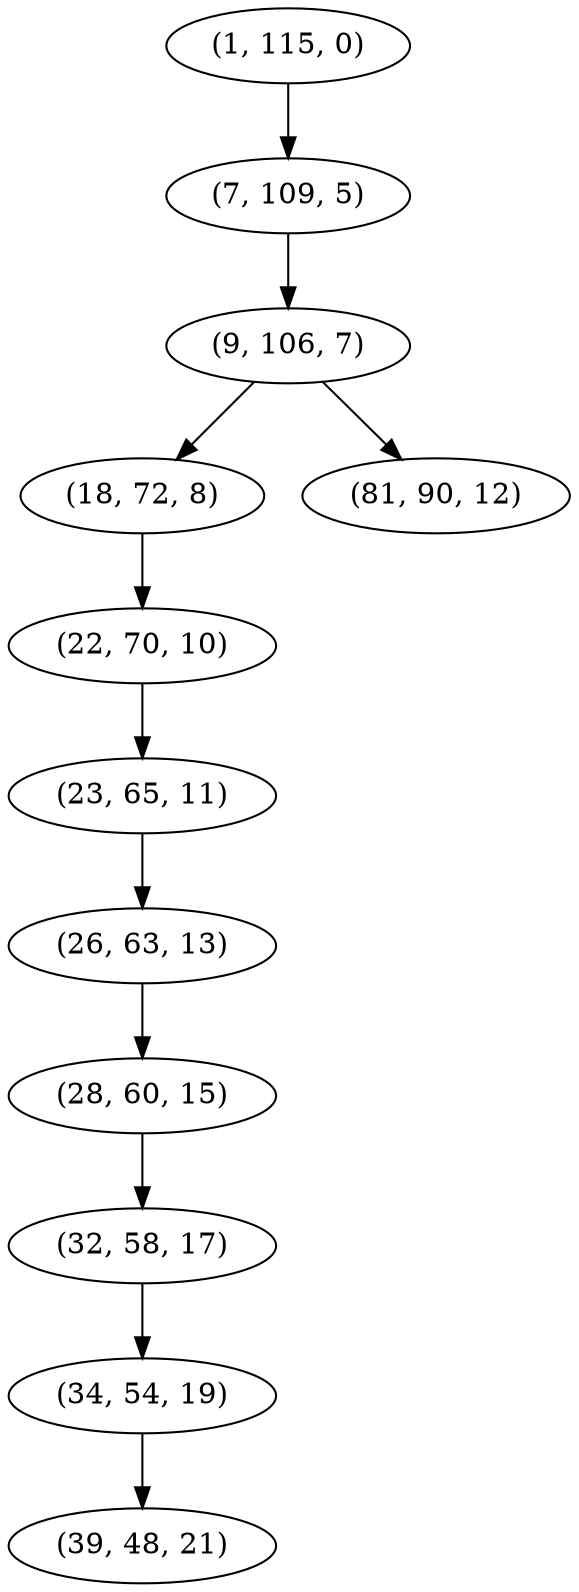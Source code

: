 digraph tree {
    "(1, 115, 0)";
    "(7, 109, 5)";
    "(9, 106, 7)";
    "(18, 72, 8)";
    "(22, 70, 10)";
    "(23, 65, 11)";
    "(26, 63, 13)";
    "(28, 60, 15)";
    "(32, 58, 17)";
    "(34, 54, 19)";
    "(39, 48, 21)";
    "(81, 90, 12)";
    "(1, 115, 0)" -> "(7, 109, 5)";
    "(7, 109, 5)" -> "(9, 106, 7)";
    "(9, 106, 7)" -> "(18, 72, 8)";
    "(9, 106, 7)" -> "(81, 90, 12)";
    "(18, 72, 8)" -> "(22, 70, 10)";
    "(22, 70, 10)" -> "(23, 65, 11)";
    "(23, 65, 11)" -> "(26, 63, 13)";
    "(26, 63, 13)" -> "(28, 60, 15)";
    "(28, 60, 15)" -> "(32, 58, 17)";
    "(32, 58, 17)" -> "(34, 54, 19)";
    "(34, 54, 19)" -> "(39, 48, 21)";
}
